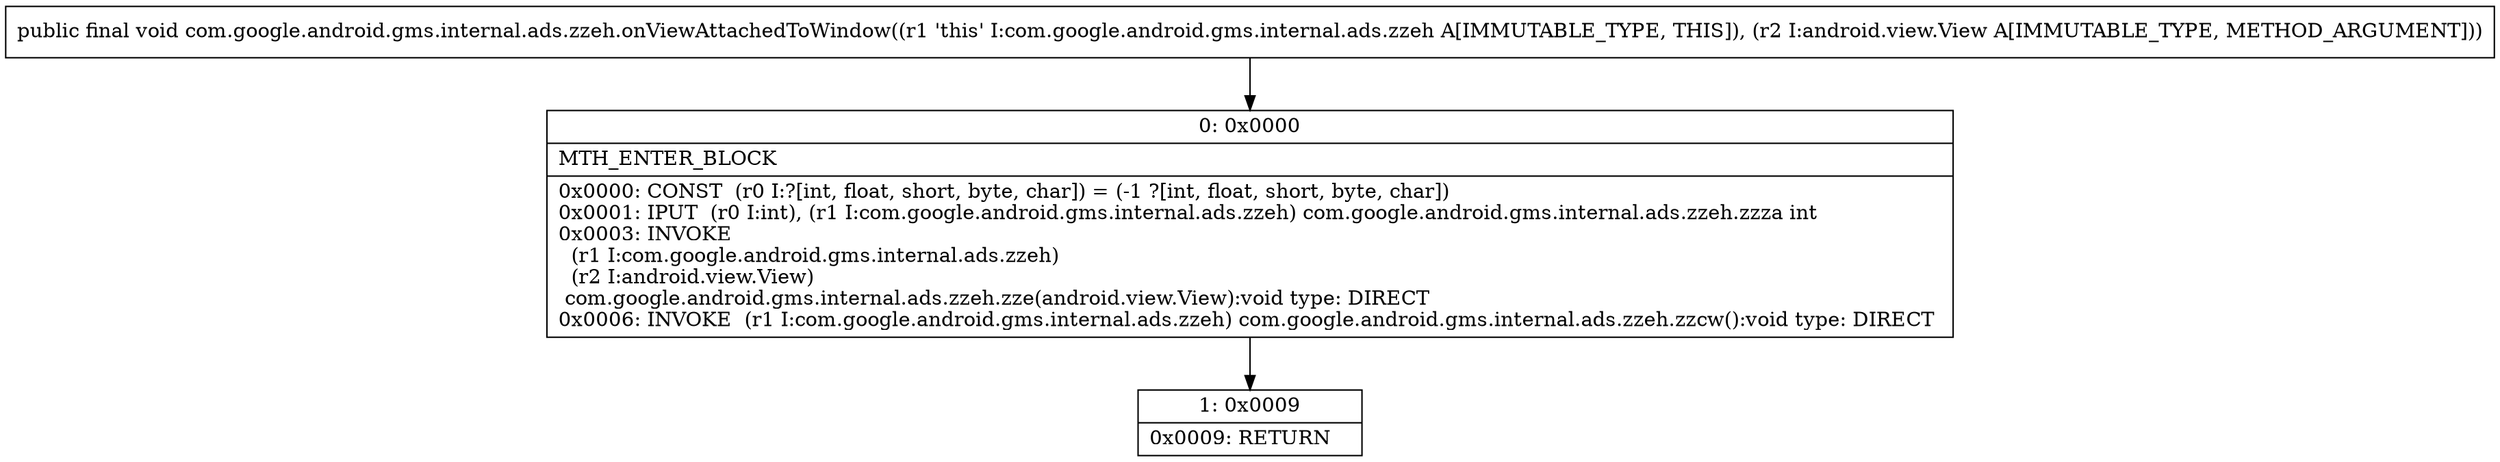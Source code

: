 digraph "CFG forcom.google.android.gms.internal.ads.zzeh.onViewAttachedToWindow(Landroid\/view\/View;)V" {
Node_0 [shape=record,label="{0\:\ 0x0000|MTH_ENTER_BLOCK\l|0x0000: CONST  (r0 I:?[int, float, short, byte, char]) = (\-1 ?[int, float, short, byte, char]) \l0x0001: IPUT  (r0 I:int), (r1 I:com.google.android.gms.internal.ads.zzeh) com.google.android.gms.internal.ads.zzeh.zzza int \l0x0003: INVOKE  \l  (r1 I:com.google.android.gms.internal.ads.zzeh)\l  (r2 I:android.view.View)\l com.google.android.gms.internal.ads.zzeh.zze(android.view.View):void type: DIRECT \l0x0006: INVOKE  (r1 I:com.google.android.gms.internal.ads.zzeh) com.google.android.gms.internal.ads.zzeh.zzcw():void type: DIRECT \l}"];
Node_1 [shape=record,label="{1\:\ 0x0009|0x0009: RETURN   \l}"];
MethodNode[shape=record,label="{public final void com.google.android.gms.internal.ads.zzeh.onViewAttachedToWindow((r1 'this' I:com.google.android.gms.internal.ads.zzeh A[IMMUTABLE_TYPE, THIS]), (r2 I:android.view.View A[IMMUTABLE_TYPE, METHOD_ARGUMENT])) }"];
MethodNode -> Node_0;
Node_0 -> Node_1;
}

